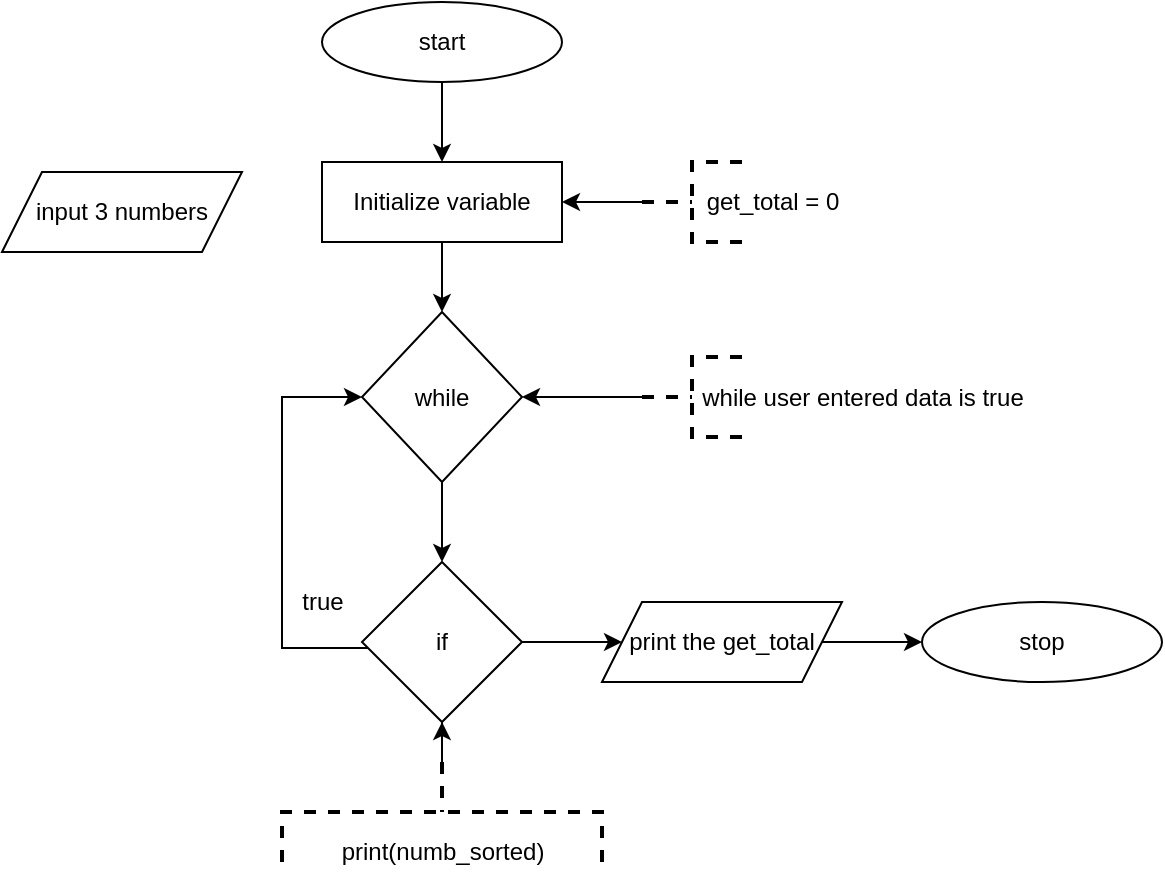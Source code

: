 <mxfile version="20.8.23" type="github">
  <diagram name="Page-1" id="jUZhV9qh7ECJqlfnPmOa">
    <mxGraphModel dx="616" dy="484" grid="1" gridSize="10" guides="1" tooltips="1" connect="1" arrows="1" fold="1" page="1" pageScale="1" pageWidth="850" pageHeight="1100" math="0" shadow="0">
      <root>
        <mxCell id="0" />
        <mxCell id="1" parent="0" />
        <mxCell id="pmI92yxCtNxKzy5I8zgO-21" value="" style="edgeStyle=orthogonalEdgeStyle;rounded=0;orthogonalLoop=1;jettySize=auto;html=1;" edge="1" parent="1" source="pmI92yxCtNxKzy5I8zgO-2" target="pmI92yxCtNxKzy5I8zgO-5">
          <mxGeometry relative="1" as="geometry" />
        </mxCell>
        <mxCell id="pmI92yxCtNxKzy5I8zgO-2" value="start" style="ellipse;whiteSpace=wrap;html=1;container=0;" vertex="1" parent="1">
          <mxGeometry x="260" y="120" width="120" height="40" as="geometry" />
        </mxCell>
        <mxCell id="pmI92yxCtNxKzy5I8zgO-3" value="input 3 numbers" style="shape=parallelogram;perimeter=parallelogramPerimeter;whiteSpace=wrap;html=1;fixedSize=1;container=0;" vertex="1" parent="1">
          <mxGeometry x="100" y="205" width="120" height="40" as="geometry" />
        </mxCell>
        <mxCell id="pmI92yxCtNxKzy5I8zgO-23" value="" style="edgeStyle=orthogonalEdgeStyle;rounded=0;orthogonalLoop=1;jettySize=auto;html=1;" edge="1" parent="1" source="pmI92yxCtNxKzy5I8zgO-5" target="pmI92yxCtNxKzy5I8zgO-22">
          <mxGeometry relative="1" as="geometry" />
        </mxCell>
        <mxCell id="pmI92yxCtNxKzy5I8zgO-5" value="Initialize variable" style="rounded=0;whiteSpace=wrap;html=1;container=0;" vertex="1" parent="1">
          <mxGeometry x="260" y="200" width="120" height="40" as="geometry" />
        </mxCell>
        <mxCell id="pmI92yxCtNxKzy5I8zgO-36" value="" style="edgeStyle=orthogonalEdgeStyle;rounded=0;orthogonalLoop=1;jettySize=auto;html=1;" edge="1" parent="1" source="pmI92yxCtNxKzy5I8zgO-7" target="pmI92yxCtNxKzy5I8zgO-9">
          <mxGeometry relative="1" as="geometry" />
        </mxCell>
        <mxCell id="pmI92yxCtNxKzy5I8zgO-7" value="print the get_total" style="shape=parallelogram;perimeter=parallelogramPerimeter;whiteSpace=wrap;html=1;fixedSize=1;rounded=0;container=0;" vertex="1" parent="1">
          <mxGeometry x="400" y="420" width="120" height="40" as="geometry" />
        </mxCell>
        <mxCell id="pmI92yxCtNxKzy5I8zgO-9" value="stop" style="ellipse;whiteSpace=wrap;html=1;container=0;" vertex="1" parent="1">
          <mxGeometry x="560" y="420" width="120" height="40" as="geometry" />
        </mxCell>
        <mxCell id="pmI92yxCtNxKzy5I8zgO-33" value="" style="edgeStyle=orthogonalEdgeStyle;rounded=0;orthogonalLoop=1;jettySize=auto;html=1;" edge="1" parent="1" source="pmI92yxCtNxKzy5I8zgO-12" target="pmI92yxCtNxKzy5I8zgO-5">
          <mxGeometry relative="1" as="geometry" />
        </mxCell>
        <mxCell id="pmI92yxCtNxKzy5I8zgO-12" value="" style="strokeWidth=2;html=1;shape=mxgraph.flowchart.annotation_2;align=left;labelPosition=right;pointerEvents=1;dashed=1;container=0;" vertex="1" parent="1">
          <mxGeometry x="420" y="200" width="50" height="40" as="geometry" />
        </mxCell>
        <mxCell id="pmI92yxCtNxKzy5I8zgO-13" value="get_total = 0" style="text;html=1;align=center;verticalAlign=middle;resizable=0;points=[];autosize=1;strokeColor=none;fillColor=none;container=0;" vertex="1" parent="1">
          <mxGeometry x="440" y="205" width="90" height="30" as="geometry" />
        </mxCell>
        <mxCell id="pmI92yxCtNxKzy5I8zgO-32" value="" style="edgeStyle=orthogonalEdgeStyle;rounded=0;orthogonalLoop=1;jettySize=auto;html=1;" edge="1" parent="1" source="pmI92yxCtNxKzy5I8zgO-15" target="pmI92yxCtNxKzy5I8zgO-22">
          <mxGeometry relative="1" as="geometry" />
        </mxCell>
        <mxCell id="pmI92yxCtNxKzy5I8zgO-15" value="" style="strokeWidth=2;html=1;shape=mxgraph.flowchart.annotation_2;align=left;labelPosition=right;pointerEvents=1;dashed=1;container=0;" vertex="1" parent="1">
          <mxGeometry x="420" y="297.5" width="50" height="40" as="geometry" />
        </mxCell>
        <mxCell id="pmI92yxCtNxKzy5I8zgO-16" value="while user entered data is true" style="text;html=1;align=center;verticalAlign=middle;resizable=0;points=[];autosize=1;strokeColor=none;fillColor=none;container=0;" vertex="1" parent="1">
          <mxGeometry x="440" y="302.5" width="180" height="30" as="geometry" />
        </mxCell>
        <mxCell id="pmI92yxCtNxKzy5I8zgO-31" value="" style="edgeStyle=orthogonalEdgeStyle;rounded=0;orthogonalLoop=1;jettySize=auto;html=1;" edge="1" parent="1" source="pmI92yxCtNxKzy5I8zgO-18" target="pmI92yxCtNxKzy5I8zgO-26">
          <mxGeometry relative="1" as="geometry" />
        </mxCell>
        <mxCell id="pmI92yxCtNxKzy5I8zgO-18" value="" style="strokeWidth=2;html=1;shape=mxgraph.flowchart.annotation_2;align=left;labelPosition=right;pointerEvents=1;dashed=1;container=0;direction=south;" vertex="1" parent="1">
          <mxGeometry x="240" y="500" width="160" height="50" as="geometry" />
        </mxCell>
        <mxCell id="pmI92yxCtNxKzy5I8zgO-19" value="print(numb_sorted)" style="text;html=1;align=center;verticalAlign=middle;resizable=0;points=[];autosize=1;strokeColor=none;fillColor=none;container=0;" vertex="1" parent="1">
          <mxGeometry x="260" y="530" width="120" height="30" as="geometry" />
        </mxCell>
        <mxCell id="pmI92yxCtNxKzy5I8zgO-27" value="" style="edgeStyle=orthogonalEdgeStyle;rounded=0;orthogonalLoop=1;jettySize=auto;html=1;" edge="1" parent="1" source="pmI92yxCtNxKzy5I8zgO-22" target="pmI92yxCtNxKzy5I8zgO-26">
          <mxGeometry relative="1" as="geometry" />
        </mxCell>
        <mxCell id="pmI92yxCtNxKzy5I8zgO-22" value="while" style="rhombus;whiteSpace=wrap;html=1;rounded=0;" vertex="1" parent="1">
          <mxGeometry x="280" y="275" width="80" height="85" as="geometry" />
        </mxCell>
        <mxCell id="pmI92yxCtNxKzy5I8zgO-28" style="edgeStyle=orthogonalEdgeStyle;rounded=0;orthogonalLoop=1;jettySize=auto;html=1;entryX=0;entryY=0.5;entryDx=0;entryDy=0;" edge="1" parent="1" source="pmI92yxCtNxKzy5I8zgO-26" target="pmI92yxCtNxKzy5I8zgO-22">
          <mxGeometry relative="1" as="geometry">
            <Array as="points">
              <mxPoint x="240" y="443" />
              <mxPoint x="240" y="318" />
            </Array>
          </mxGeometry>
        </mxCell>
        <mxCell id="pmI92yxCtNxKzy5I8zgO-35" value="" style="edgeStyle=orthogonalEdgeStyle;rounded=0;orthogonalLoop=1;jettySize=auto;html=1;" edge="1" parent="1" source="pmI92yxCtNxKzy5I8zgO-26" target="pmI92yxCtNxKzy5I8zgO-7">
          <mxGeometry relative="1" as="geometry" />
        </mxCell>
        <mxCell id="pmI92yxCtNxKzy5I8zgO-26" value="if" style="rhombus;whiteSpace=wrap;html=1;rounded=0;" vertex="1" parent="1">
          <mxGeometry x="280" y="400" width="80" height="80" as="geometry" />
        </mxCell>
        <mxCell id="pmI92yxCtNxKzy5I8zgO-29" value="true" style="text;html=1;align=center;verticalAlign=middle;resizable=0;points=[];autosize=1;strokeColor=none;fillColor=none;" vertex="1" parent="1">
          <mxGeometry x="240" y="405" width="40" height="30" as="geometry" />
        </mxCell>
      </root>
    </mxGraphModel>
  </diagram>
</mxfile>
